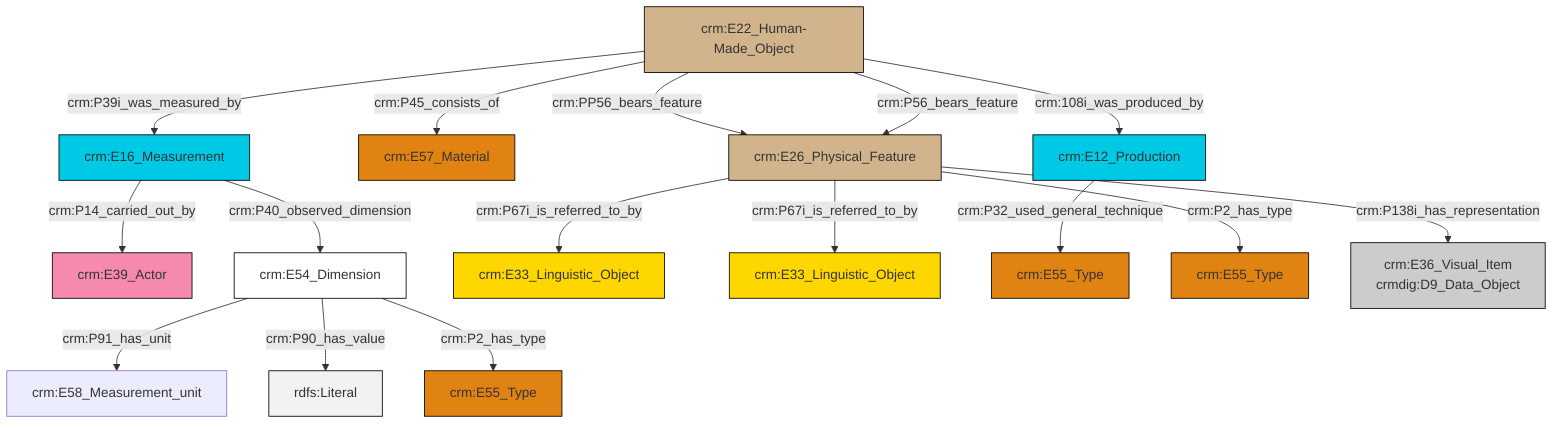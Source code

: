 graph TD
classDef Literal fill:#f2f2f2,stroke:#000000;
classDef CRM_Entity fill:#FFFFFF,stroke:#000000;
classDef Temporal_Entity fill:#00C9E6, stroke:#000000;
classDef Type fill:#E18312, stroke:#000000;
classDef Time-Span fill:#2C9C91, stroke:#000000;
classDef Appellation fill:#FFEB7F, stroke:#000000;
classDef Place fill:#008836, stroke:#000000;
classDef Persistent_Item fill:#B266B2, stroke:#000000;
classDef Conceptual_Object fill:#FFD700, stroke:#000000;
classDef Physical_Thing fill:#D2B48C, stroke:#000000;
classDef Actor fill:#f58aad, stroke:#000000;
classDef PC_Classes fill:#4ce600, stroke:#000000;
classDef Multi fill:#cccccc,stroke:#000000;

4["crm:E54_Dimension"]:::CRM_Entity -->|crm:P91_has_unit| 5["crm:E58_Measurement_unit"]:::Default
6["crm:E26_Physical_Feature"]:::Physical_Thing -->|crm:P67i_is_referred_to_by| 7["crm:E33_Linguistic_Object"]:::Conceptual_Object
0["crm:E22_Human-Made_Object"]:::Physical_Thing -->|crm:P45_consists_of| 9["crm:E57_Material"]:::Type
12["crm:E12_Production"]:::Temporal_Entity -->|crm:P32_used_general_technique| 13["crm:E55_Type"]:::Type
0["crm:E22_Human-Made_Object"]:::Physical_Thing -->|crm:PP56_bears_feature| 6["crm:E26_Physical_Feature"]:::Physical_Thing
0["crm:E22_Human-Made_Object"]:::Physical_Thing -->|crm:108i_was_produced_by| 12["crm:E12_Production"]:::Temporal_Entity
0["crm:E22_Human-Made_Object"]:::Physical_Thing -->|crm:P39i_was_measured_by| 23["crm:E16_Measurement"]:::Temporal_Entity
6["crm:E26_Physical_Feature"]:::Physical_Thing -->|crm:P67i_is_referred_to_by| 10["crm:E33_Linguistic_Object"]:::Conceptual_Object
4["crm:E54_Dimension"]:::CRM_Entity -->|crm:P90_has_value| 24[rdfs:Literal]:::Literal
23["crm:E16_Measurement"]:::Temporal_Entity -->|crm:P14_carried_out_by| 2["crm:E39_Actor"]:::Actor
0["crm:E22_Human-Made_Object"]:::Physical_Thing -->|crm:P56_bears_feature| 6["crm:E26_Physical_Feature"]:::Physical_Thing
6["crm:E26_Physical_Feature"]:::Physical_Thing -->|crm:P2_has_type| 16["crm:E55_Type"]:::Type
4["crm:E54_Dimension"]:::CRM_Entity -->|crm:P2_has_type| 14["crm:E55_Type"]:::Type
23["crm:E16_Measurement"]:::Temporal_Entity -->|crm:P40_observed_dimension| 4["crm:E54_Dimension"]:::CRM_Entity
6["crm:E26_Physical_Feature"]:::Physical_Thing -->|crm:P138i_has_representation| 20["crm:E36_Visual_Item<br>crmdig:D9_Data_Object"]:::Multi